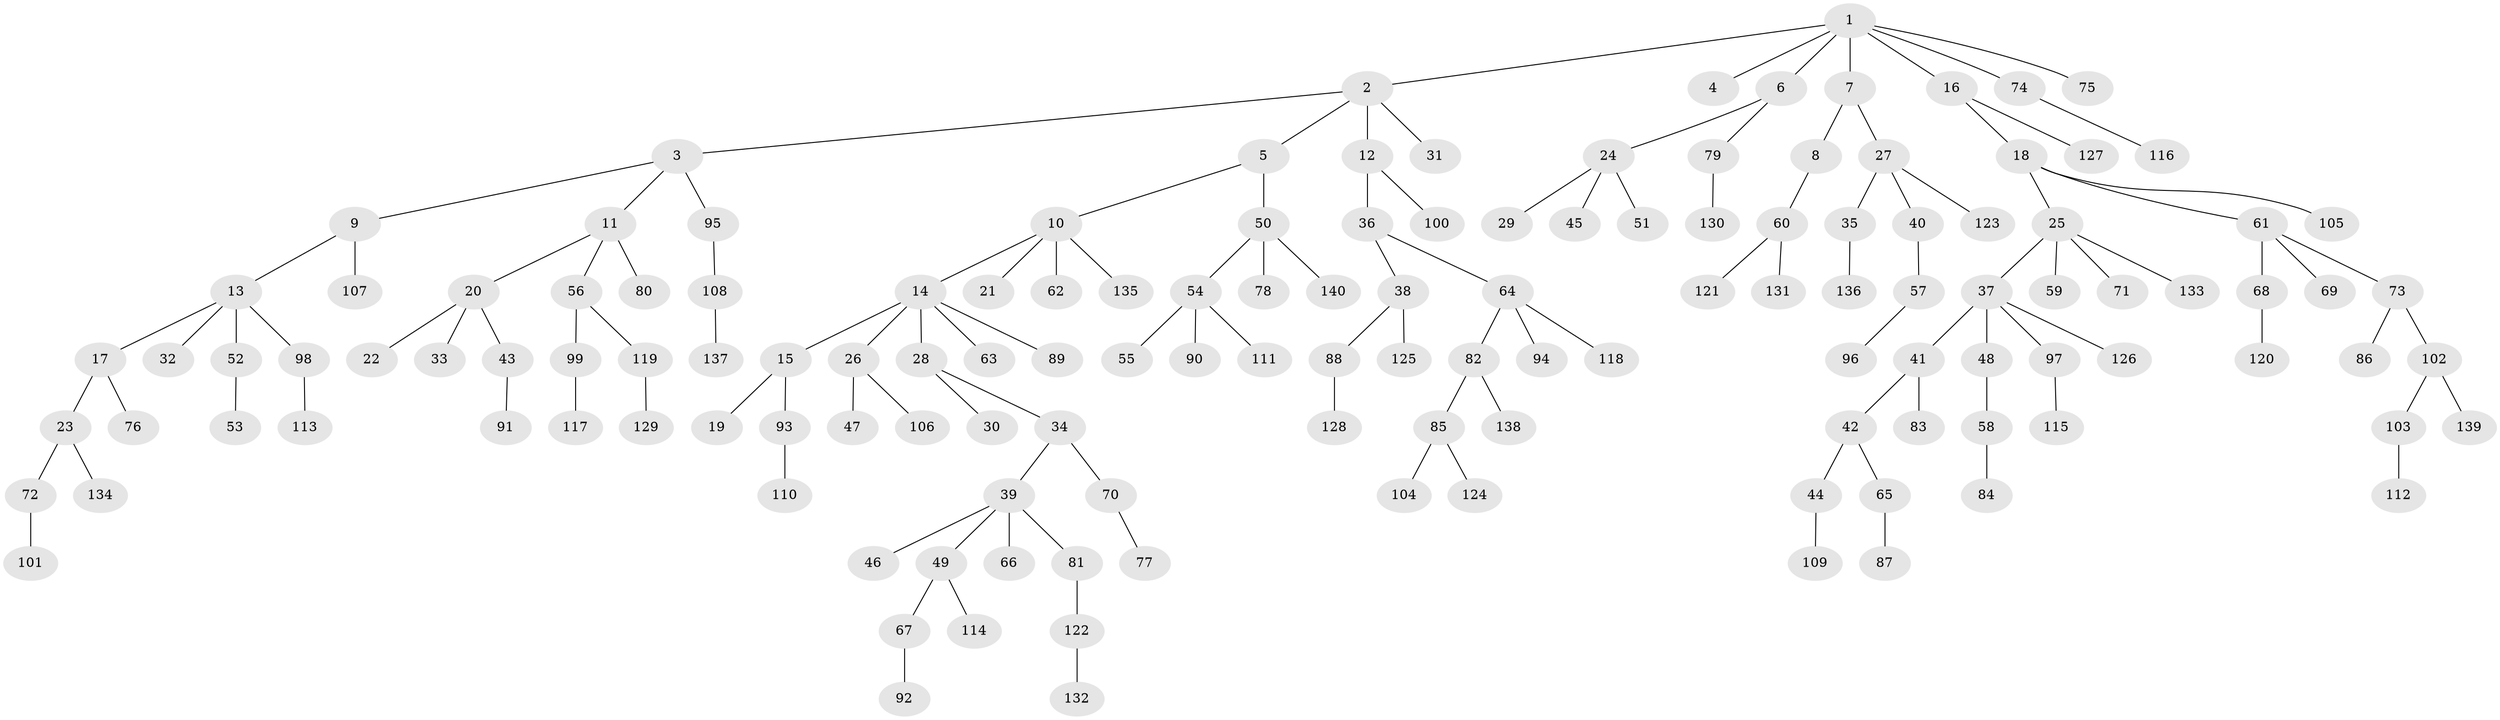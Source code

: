 // Generated by graph-tools (version 1.1) at 2025/36/03/09/25 02:36:48]
// undirected, 140 vertices, 139 edges
graph export_dot {
graph [start="1"]
  node [color=gray90,style=filled];
  1;
  2;
  3;
  4;
  5;
  6;
  7;
  8;
  9;
  10;
  11;
  12;
  13;
  14;
  15;
  16;
  17;
  18;
  19;
  20;
  21;
  22;
  23;
  24;
  25;
  26;
  27;
  28;
  29;
  30;
  31;
  32;
  33;
  34;
  35;
  36;
  37;
  38;
  39;
  40;
  41;
  42;
  43;
  44;
  45;
  46;
  47;
  48;
  49;
  50;
  51;
  52;
  53;
  54;
  55;
  56;
  57;
  58;
  59;
  60;
  61;
  62;
  63;
  64;
  65;
  66;
  67;
  68;
  69;
  70;
  71;
  72;
  73;
  74;
  75;
  76;
  77;
  78;
  79;
  80;
  81;
  82;
  83;
  84;
  85;
  86;
  87;
  88;
  89;
  90;
  91;
  92;
  93;
  94;
  95;
  96;
  97;
  98;
  99;
  100;
  101;
  102;
  103;
  104;
  105;
  106;
  107;
  108;
  109;
  110;
  111;
  112;
  113;
  114;
  115;
  116;
  117;
  118;
  119;
  120;
  121;
  122;
  123;
  124;
  125;
  126;
  127;
  128;
  129;
  130;
  131;
  132;
  133;
  134;
  135;
  136;
  137;
  138;
  139;
  140;
  1 -- 2;
  1 -- 4;
  1 -- 6;
  1 -- 7;
  1 -- 16;
  1 -- 74;
  1 -- 75;
  2 -- 3;
  2 -- 5;
  2 -- 12;
  2 -- 31;
  3 -- 9;
  3 -- 11;
  3 -- 95;
  5 -- 10;
  5 -- 50;
  6 -- 24;
  6 -- 79;
  7 -- 8;
  7 -- 27;
  8 -- 60;
  9 -- 13;
  9 -- 107;
  10 -- 14;
  10 -- 21;
  10 -- 62;
  10 -- 135;
  11 -- 20;
  11 -- 56;
  11 -- 80;
  12 -- 36;
  12 -- 100;
  13 -- 17;
  13 -- 32;
  13 -- 52;
  13 -- 98;
  14 -- 15;
  14 -- 26;
  14 -- 28;
  14 -- 63;
  14 -- 89;
  15 -- 19;
  15 -- 93;
  16 -- 18;
  16 -- 127;
  17 -- 23;
  17 -- 76;
  18 -- 25;
  18 -- 61;
  18 -- 105;
  20 -- 22;
  20 -- 33;
  20 -- 43;
  23 -- 72;
  23 -- 134;
  24 -- 29;
  24 -- 45;
  24 -- 51;
  25 -- 37;
  25 -- 59;
  25 -- 71;
  25 -- 133;
  26 -- 47;
  26 -- 106;
  27 -- 35;
  27 -- 40;
  27 -- 123;
  28 -- 30;
  28 -- 34;
  34 -- 39;
  34 -- 70;
  35 -- 136;
  36 -- 38;
  36 -- 64;
  37 -- 41;
  37 -- 48;
  37 -- 97;
  37 -- 126;
  38 -- 88;
  38 -- 125;
  39 -- 46;
  39 -- 49;
  39 -- 66;
  39 -- 81;
  40 -- 57;
  41 -- 42;
  41 -- 83;
  42 -- 44;
  42 -- 65;
  43 -- 91;
  44 -- 109;
  48 -- 58;
  49 -- 67;
  49 -- 114;
  50 -- 54;
  50 -- 78;
  50 -- 140;
  52 -- 53;
  54 -- 55;
  54 -- 90;
  54 -- 111;
  56 -- 99;
  56 -- 119;
  57 -- 96;
  58 -- 84;
  60 -- 121;
  60 -- 131;
  61 -- 68;
  61 -- 69;
  61 -- 73;
  64 -- 82;
  64 -- 94;
  64 -- 118;
  65 -- 87;
  67 -- 92;
  68 -- 120;
  70 -- 77;
  72 -- 101;
  73 -- 86;
  73 -- 102;
  74 -- 116;
  79 -- 130;
  81 -- 122;
  82 -- 85;
  82 -- 138;
  85 -- 104;
  85 -- 124;
  88 -- 128;
  93 -- 110;
  95 -- 108;
  97 -- 115;
  98 -- 113;
  99 -- 117;
  102 -- 103;
  102 -- 139;
  103 -- 112;
  108 -- 137;
  119 -- 129;
  122 -- 132;
}
